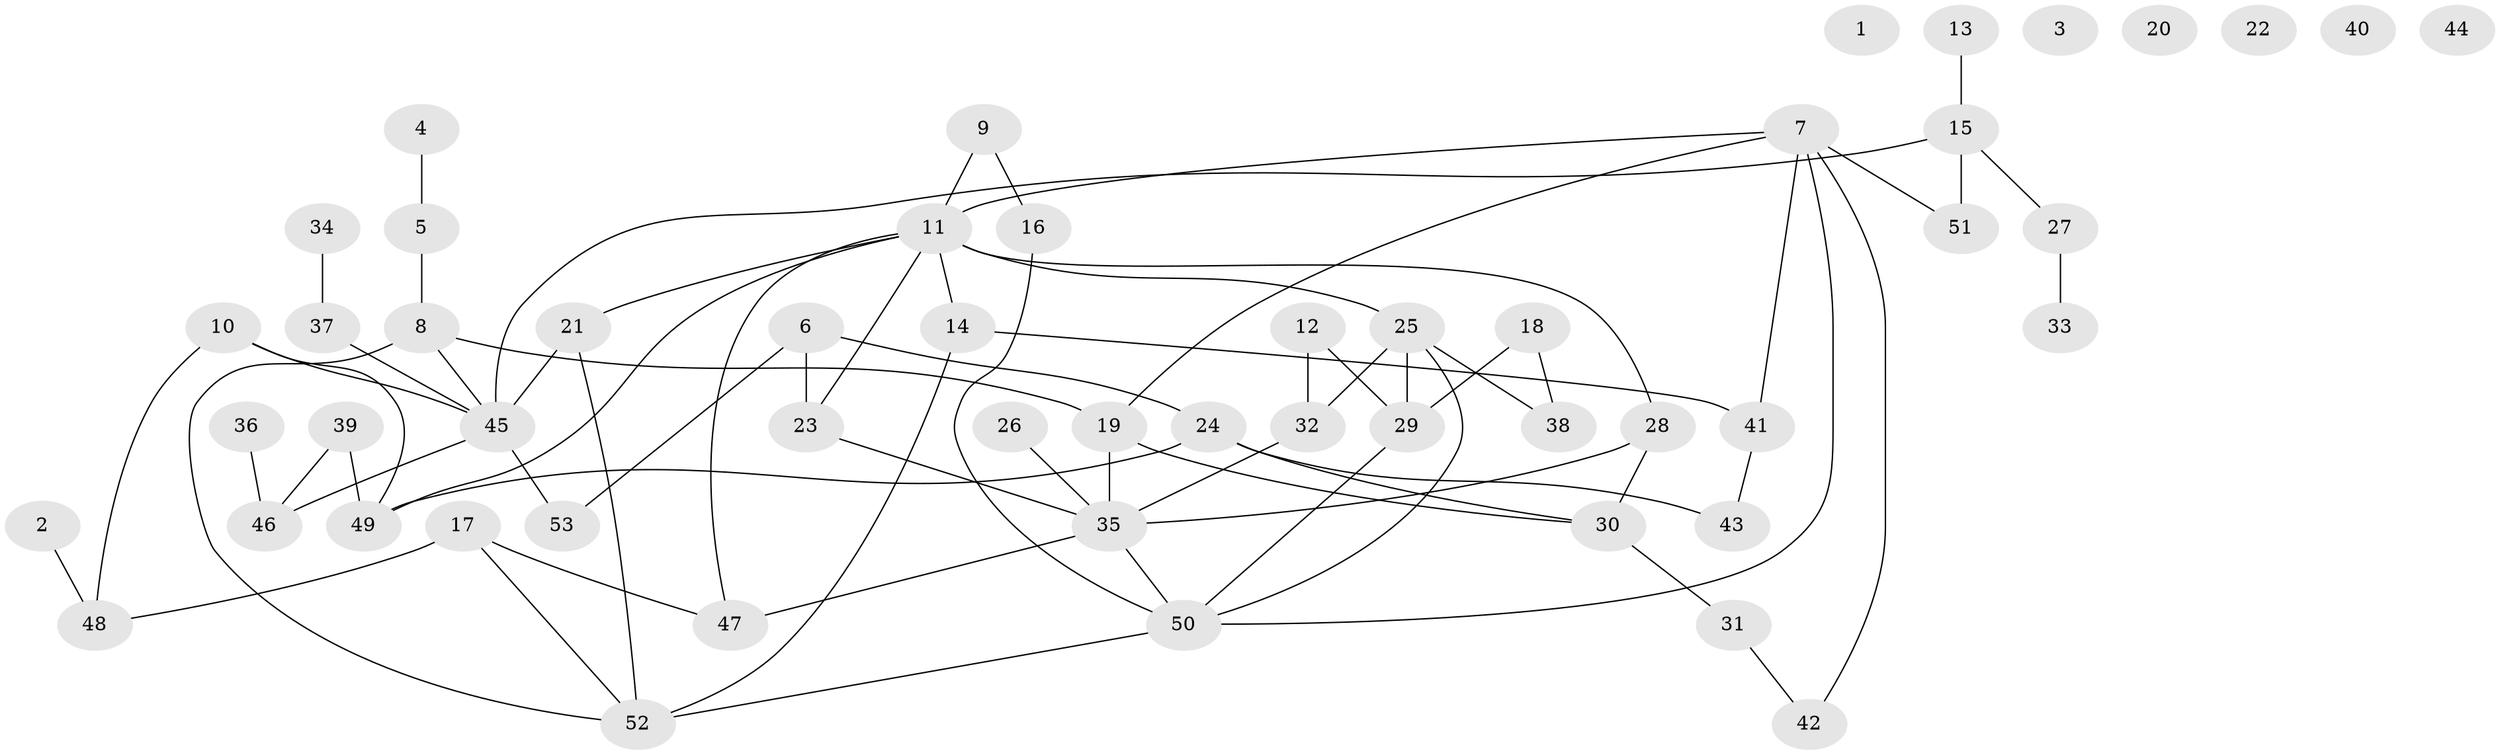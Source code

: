 // coarse degree distribution, {2: 0.2222222222222222, 5: 0.2222222222222222, 1: 0.16666666666666666, 7: 0.1111111111111111, 3: 0.16666666666666666, 8: 0.05555555555555555, 4: 0.05555555555555555}
// Generated by graph-tools (version 1.1) at 2025/48/03/04/25 22:48:06]
// undirected, 53 vertices, 72 edges
graph export_dot {
  node [color=gray90,style=filled];
  1;
  2;
  3;
  4;
  5;
  6;
  7;
  8;
  9;
  10;
  11;
  12;
  13;
  14;
  15;
  16;
  17;
  18;
  19;
  20;
  21;
  22;
  23;
  24;
  25;
  26;
  27;
  28;
  29;
  30;
  31;
  32;
  33;
  34;
  35;
  36;
  37;
  38;
  39;
  40;
  41;
  42;
  43;
  44;
  45;
  46;
  47;
  48;
  49;
  50;
  51;
  52;
  53;
  2 -- 48;
  4 -- 5;
  5 -- 8;
  6 -- 23;
  6 -- 24;
  6 -- 53;
  7 -- 11;
  7 -- 19;
  7 -- 41;
  7 -- 42;
  7 -- 50;
  7 -- 51;
  8 -- 19;
  8 -- 45;
  8 -- 52;
  9 -- 11;
  9 -- 16;
  10 -- 45;
  10 -- 48;
  10 -- 49;
  11 -- 14;
  11 -- 21;
  11 -- 23;
  11 -- 25;
  11 -- 28;
  11 -- 47;
  11 -- 49;
  12 -- 29;
  12 -- 32;
  13 -- 15;
  14 -- 41;
  14 -- 52;
  15 -- 27;
  15 -- 45;
  15 -- 51;
  16 -- 50;
  17 -- 47;
  17 -- 48;
  17 -- 52;
  18 -- 29;
  18 -- 38;
  19 -- 30;
  19 -- 35;
  21 -- 45;
  21 -- 52;
  23 -- 35;
  24 -- 30;
  24 -- 43;
  24 -- 49;
  25 -- 29;
  25 -- 32;
  25 -- 38;
  25 -- 50;
  26 -- 35;
  27 -- 33;
  28 -- 30;
  28 -- 35;
  29 -- 50;
  30 -- 31;
  31 -- 42;
  32 -- 35;
  34 -- 37;
  35 -- 47;
  35 -- 50;
  36 -- 46;
  37 -- 45;
  39 -- 46;
  39 -- 49;
  41 -- 43;
  45 -- 46;
  45 -- 53;
  50 -- 52;
}

